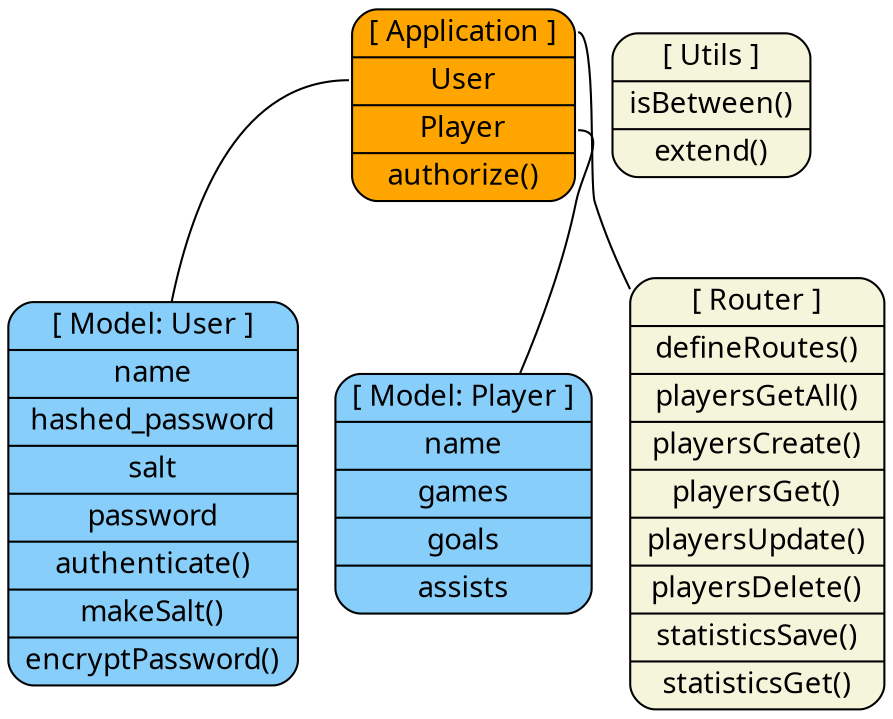 digraph class_diagram {
  node [fontname=Sans,fontsize=14]

  node [shape=Mrecord, fillcolor=lightskyblue, style=filled];
  user [label="{<p>[ Model: User ]|name|hashed_password|salt|password|authenticate()|makeSalt()|encryptPassword()}"];
  player [label="{<p>[ Model: Player ]|name|games|goals|assists}"];
  node [shape=Mrecord, fillcolor=orange, style=filled];
  app [label="{<p>[ Application ]|<u>User|<pl>Player|authorize()}"];
  node [shape=Mrecord, fillcolor=beige, style=filled];
  router [label="{<p>[ Router ]|defineRoutes()|playersGetAll()|playersCreate()|playersGet()|playersUpdate()|playersDelete()|statisticsSave()|statisticsGet()}"];
  utils [label="{<p>[ Utils ]|isBetween()|extend()}"];

  edge [arrowhead=none]
  app:u -> user
  app:pl -> player
  app:p -> router
}
